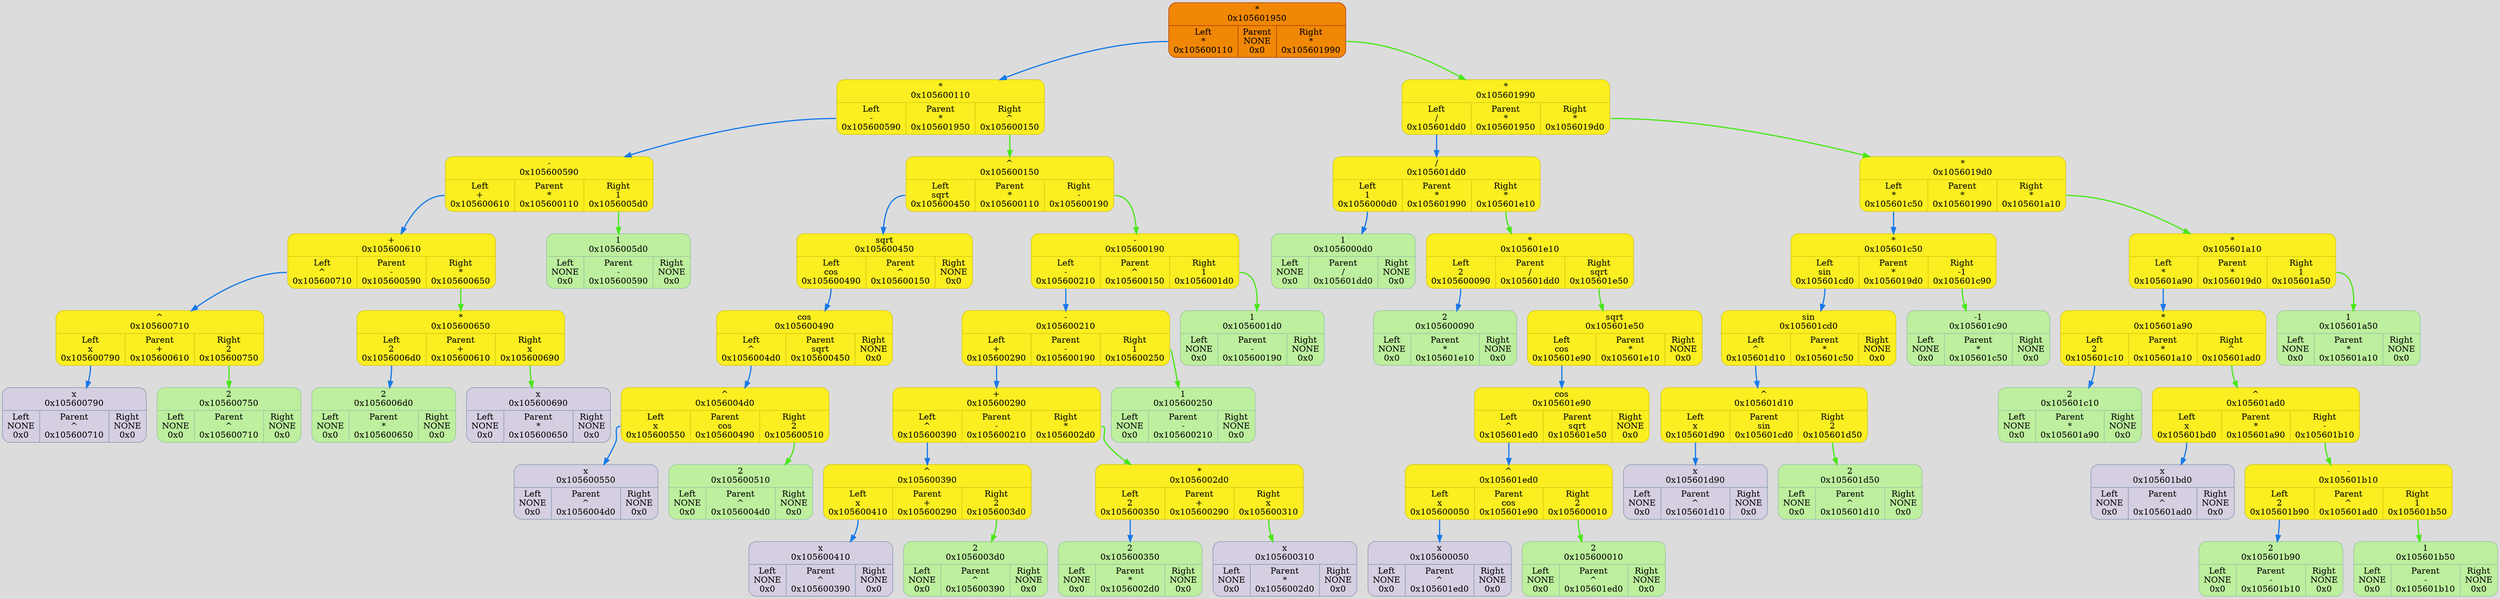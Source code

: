 digraph {
	fontname = "UbuntuMono";
	bgcolor = "#DCDCDC";

	node0x105601950 [ shape = Mrecord; style = filled; fillcolor = "#FBEE21"; color = "#D3C70D"; fontcolor = "#000000"; label = " { *\n0x105601950 | { <left> Left\n*\n0x105600110 | Parent\nNONE\n0x0 | <right> Right\n*\n0x105601990 } } "; ];
	node0x105601950:<left> -> node0x105600110 [ style = "bold"; color = "#187AE8"; label = ""; ];
	node0x105600110 [ shape = Mrecord; style = filled; fillcolor = "#FBEE21"; color = "#D3C70D"; fontcolor = "#000000"; label = " { *\n0x105600110 | { <left> Left\n-\n0x105600590 | Parent\n*\n0x105601950 | <right> Right\n^\n0x105600150 } } "; ];
	node0x105600110:<left> -> node0x105600590 [ style = "bold"; color = "#187AE8"; label = ""; ];
	node0x105600590 [ shape = Mrecord; style = filled; fillcolor = "#FBEE21"; color = "#D3C70D"; fontcolor = "#000000"; label = " { -\n0x105600590 | { <left> Left\n+\n0x105600610 | Parent\n*\n0x105600110 | <right> Right\n1\n0x1056005d0 } } "; ];
	node0x105600590:<left> -> node0x105600610 [ style = "bold"; color = "#187AE8"; label = ""; ];
	node0x105600610 [ shape = Mrecord; style = filled; fillcolor = "#FBEE21"; color = "#D3C70D"; fontcolor = "#000000"; label = " { +\n0x105600610 | { <left> Left\n^\n0x105600710 | Parent\n-\n0x105600590 | <right> Right\n*\n0x105600650 } } "; ];
	node0x105600610:<left> -> node0x105600710 [ style = "bold"; color = "#187AE8"; label = ""; ];
	node0x105600710 [ shape = Mrecord; style = filled; fillcolor = "#FBEE21"; color = "#D3C70D"; fontcolor = "#000000"; label = " { ^\n0x105600710 | { <left> Left\nx\n0x105600790 | Parent\n+\n0x105600610 | <right> Right\n2\n0x105600750 } } "; ];
	node0x105600710:<left> -> node0x105600790 [ style = "bold"; color = "#187AE8"; label = ""; ];
	node0x105600790 [ shape = Mrecord; style = filled; fillcolor = "#D5CFE1"; color = "#8797b2"; fontcolor = "#000000"; label = " { x\n0x105600790 | { <left> Left\nNONE\n0x0 | Parent\n^\n0x105600710 | <right> Right\nNONE\n0x0 } } "; ];
	node0x105601950 [ fillcolor = "#F18805"; color = "#AF3800"; fontcolor = "#000000"; ];
	node0x105600750 [ shape = Mrecord; style = filled; fillcolor = "#BDEF9E"; color = "#99c2a2"; fontcolor = "#000000"; label = " { 2\n0x105600750 | { <left> Left\nNONE\n0x0 | Parent\n^\n0x105600710 | <right> Right\nNONE\n0x0 } } "; ];
	node0x105601950 [ fillcolor = "#F18805"; color = "#AF3800"; fontcolor = "#000000"; ];
	node0x105600710:<right> -> node0x105600750 [ style = "bold"; color = "#48E818"; label = ""; ];
	node0x105601950 [ fillcolor = "#F18805"; color = "#AF3800"; fontcolor = "#000000"; ];
	node0x105600650 [ shape = Mrecord; style = filled; fillcolor = "#FBEE21"; color = "#D3C70D"; fontcolor = "#000000"; label = " { *\n0x105600650 | { <left> Left\n2\n0x1056006d0 | Parent\n+\n0x105600610 | <right> Right\nx\n0x105600690 } } "; ];
	node0x105600650:<left> -> node0x1056006d0 [ style = "bold"; color = "#187AE8"; label = ""; ];
	node0x1056006d0 [ shape = Mrecord; style = filled; fillcolor = "#BDEF9E"; color = "#99c2a2"; fontcolor = "#000000"; label = " { 2\n0x1056006d0 | { <left> Left\nNONE\n0x0 | Parent\n*\n0x105600650 | <right> Right\nNONE\n0x0 } } "; ];
	node0x105601950 [ fillcolor = "#F18805"; color = "#AF3800"; fontcolor = "#000000"; ];
	node0x105600690 [ shape = Mrecord; style = filled; fillcolor = "#D5CFE1"; color = "#8797b2"; fontcolor = "#000000"; label = " { x\n0x105600690 | { <left> Left\nNONE\n0x0 | Parent\n*\n0x105600650 | <right> Right\nNONE\n0x0 } } "; ];
	node0x105601950 [ fillcolor = "#F18805"; color = "#AF3800"; fontcolor = "#000000"; ];
	node0x105600650:<right> -> node0x105600690 [ style = "bold"; color = "#48E818"; label = ""; ];
	node0x105601950 [ fillcolor = "#F18805"; color = "#AF3800"; fontcolor = "#000000"; ];
	node0x105600610:<right> -> node0x105600650 [ style = "bold"; color = "#48E818"; label = ""; ];
	node0x105601950 [ fillcolor = "#F18805"; color = "#AF3800"; fontcolor = "#000000"; ];
	node0x1056005d0 [ shape = Mrecord; style = filled; fillcolor = "#BDEF9E"; color = "#99c2a2"; fontcolor = "#000000"; label = " { 1\n0x1056005d0 | { <left> Left\nNONE\n0x0 | Parent\n-\n0x105600590 | <right> Right\nNONE\n0x0 } } "; ];
	node0x105601950 [ fillcolor = "#F18805"; color = "#AF3800"; fontcolor = "#000000"; ];
	node0x105600590:<right> -> node0x1056005d0 [ style = "bold"; color = "#48E818"; label = ""; ];
	node0x105601950 [ fillcolor = "#F18805"; color = "#AF3800"; fontcolor = "#000000"; ];
	node0x105600150 [ shape = Mrecord; style = filled; fillcolor = "#FBEE21"; color = "#D3C70D"; fontcolor = "#000000"; label = " { ^\n0x105600150 | { <left> Left\nsqrt\n0x105600450 | Parent\n*\n0x105600110 | <right> Right\n-\n0x105600190 } } "; ];
	node0x105600150:<left> -> node0x105600450 [ style = "bold"; color = "#187AE8"; label = ""; ];
	node0x105600450 [ shape = Mrecord; style = filled; fillcolor = "#FBEE21"; color = "#D3C70D"; fontcolor = "#000000"; label = " { sqrt\n0x105600450 | { <left> Left\ncos\n0x105600490 | Parent\n^\n0x105600150 | <right> Right\nNONE\n0x0 } } "; ];
	node0x105600450:<left> -> node0x105600490 [ style = "bold"; color = "#187AE8"; label = ""; ];
	node0x105600490 [ shape = Mrecord; style = filled; fillcolor = "#FBEE21"; color = "#D3C70D"; fontcolor = "#000000"; label = " { cos\n0x105600490 | { <left> Left\n^\n0x1056004d0 | Parent\nsqrt\n0x105600450 | <right> Right\nNONE\n0x0 } } "; ];
	node0x105600490:<left> -> node0x1056004d0 [ style = "bold"; color = "#187AE8"; label = ""; ];
	node0x1056004d0 [ shape = Mrecord; style = filled; fillcolor = "#FBEE21"; color = "#D3C70D"; fontcolor = "#000000"; label = " { ^\n0x1056004d0 | { <left> Left\nx\n0x105600550 | Parent\ncos\n0x105600490 | <right> Right\n2\n0x105600510 } } "; ];
	node0x1056004d0:<left> -> node0x105600550 [ style = "bold"; color = "#187AE8"; label = ""; ];
	node0x105600550 [ shape = Mrecord; style = filled; fillcolor = "#D5CFE1"; color = "#8797b2"; fontcolor = "#000000"; label = " { x\n0x105600550 | { <left> Left\nNONE\n0x0 | Parent\n^\n0x1056004d0 | <right> Right\nNONE\n0x0 } } "; ];
	node0x105601950 [ fillcolor = "#F18805"; color = "#AF3800"; fontcolor = "#000000"; ];
	node0x105600510 [ shape = Mrecord; style = filled; fillcolor = "#BDEF9E"; color = "#99c2a2"; fontcolor = "#000000"; label = " { 2\n0x105600510 | { <left> Left\nNONE\n0x0 | Parent\n^\n0x1056004d0 | <right> Right\nNONE\n0x0 } } "; ];
	node0x105601950 [ fillcolor = "#F18805"; color = "#AF3800"; fontcolor = "#000000"; ];
	node0x1056004d0:<right> -> node0x105600510 [ style = "bold"; color = "#48E818"; label = ""; ];
	node0x105601950 [ fillcolor = "#F18805"; color = "#AF3800"; fontcolor = "#000000"; ];
	node0x105601950 [ fillcolor = "#F18805"; color = "#AF3800"; fontcolor = "#000000"; ];
	node0x105601950 [ fillcolor = "#F18805"; color = "#AF3800"; fontcolor = "#000000"; ];
	node0x105600190 [ shape = Mrecord; style = filled; fillcolor = "#FBEE21"; color = "#D3C70D"; fontcolor = "#000000"; label = " { -\n0x105600190 | { <left> Left\n-\n0x105600210 | Parent\n^\n0x105600150 | <right> Right\n1\n0x1056001d0 } } "; ];
	node0x105600190:<left> -> node0x105600210 [ style = "bold"; color = "#187AE8"; label = ""; ];
	node0x105600210 [ shape = Mrecord; style = filled; fillcolor = "#FBEE21"; color = "#D3C70D"; fontcolor = "#000000"; label = " { -\n0x105600210 | { <left> Left\n+\n0x105600290 | Parent\n-\n0x105600190 | <right> Right\n1\n0x105600250 } } "; ];
	node0x105600210:<left> -> node0x105600290 [ style = "bold"; color = "#187AE8"; label = ""; ];
	node0x105600290 [ shape = Mrecord; style = filled; fillcolor = "#FBEE21"; color = "#D3C70D"; fontcolor = "#000000"; label = " { +\n0x105600290 | { <left> Left\n^\n0x105600390 | Parent\n-\n0x105600210 | <right> Right\n*\n0x1056002d0 } } "; ];
	node0x105600290:<left> -> node0x105600390 [ style = "bold"; color = "#187AE8"; label = ""; ];
	node0x105600390 [ shape = Mrecord; style = filled; fillcolor = "#FBEE21"; color = "#D3C70D"; fontcolor = "#000000"; label = " { ^\n0x105600390 | { <left> Left\nx\n0x105600410 | Parent\n+\n0x105600290 | <right> Right\n2\n0x1056003d0 } } "; ];
	node0x105600390:<left> -> node0x105600410 [ style = "bold"; color = "#187AE8"; label = ""; ];
	node0x105600410 [ shape = Mrecord; style = filled; fillcolor = "#D5CFE1"; color = "#8797b2"; fontcolor = "#000000"; label = " { x\n0x105600410 | { <left> Left\nNONE\n0x0 | Parent\n^\n0x105600390 | <right> Right\nNONE\n0x0 } } "; ];
	node0x105601950 [ fillcolor = "#F18805"; color = "#AF3800"; fontcolor = "#000000"; ];
	node0x1056003d0 [ shape = Mrecord; style = filled; fillcolor = "#BDEF9E"; color = "#99c2a2"; fontcolor = "#000000"; label = " { 2\n0x1056003d0 | { <left> Left\nNONE\n0x0 | Parent\n^\n0x105600390 | <right> Right\nNONE\n0x0 } } "; ];
	node0x105601950 [ fillcolor = "#F18805"; color = "#AF3800"; fontcolor = "#000000"; ];
	node0x105600390:<right> -> node0x1056003d0 [ style = "bold"; color = "#48E818"; label = ""; ];
	node0x105601950 [ fillcolor = "#F18805"; color = "#AF3800"; fontcolor = "#000000"; ];
	node0x1056002d0 [ shape = Mrecord; style = filled; fillcolor = "#FBEE21"; color = "#D3C70D"; fontcolor = "#000000"; label = " { *\n0x1056002d0 | { <left> Left\n2\n0x105600350 | Parent\n+\n0x105600290 | <right> Right\nx\n0x105600310 } } "; ];
	node0x1056002d0:<left> -> node0x105600350 [ style = "bold"; color = "#187AE8"; label = ""; ];
	node0x105600350 [ shape = Mrecord; style = filled; fillcolor = "#BDEF9E"; color = "#99c2a2"; fontcolor = "#000000"; label = " { 2\n0x105600350 | { <left> Left\nNONE\n0x0 | Parent\n*\n0x1056002d0 | <right> Right\nNONE\n0x0 } } "; ];
	node0x105601950 [ fillcolor = "#F18805"; color = "#AF3800"; fontcolor = "#000000"; ];
	node0x105600310 [ shape = Mrecord; style = filled; fillcolor = "#D5CFE1"; color = "#8797b2"; fontcolor = "#000000"; label = " { x\n0x105600310 | { <left> Left\nNONE\n0x0 | Parent\n*\n0x1056002d0 | <right> Right\nNONE\n0x0 } } "; ];
	node0x105601950 [ fillcolor = "#F18805"; color = "#AF3800"; fontcolor = "#000000"; ];
	node0x1056002d0:<right> -> node0x105600310 [ style = "bold"; color = "#48E818"; label = ""; ];
	node0x105601950 [ fillcolor = "#F18805"; color = "#AF3800"; fontcolor = "#000000"; ];
	node0x105600290:<right> -> node0x1056002d0 [ style = "bold"; color = "#48E818"; label = ""; ];
	node0x105601950 [ fillcolor = "#F18805"; color = "#AF3800"; fontcolor = "#000000"; ];
	node0x105600250 [ shape = Mrecord; style = filled; fillcolor = "#BDEF9E"; color = "#99c2a2"; fontcolor = "#000000"; label = " { 1\n0x105600250 | { <left> Left\nNONE\n0x0 | Parent\n-\n0x105600210 | <right> Right\nNONE\n0x0 } } "; ];
	node0x105601950 [ fillcolor = "#F18805"; color = "#AF3800"; fontcolor = "#000000"; ];
	node0x105600210:<right> -> node0x105600250 [ style = "bold"; color = "#48E818"; label = ""; ];
	node0x105601950 [ fillcolor = "#F18805"; color = "#AF3800"; fontcolor = "#000000"; ];
	node0x1056001d0 [ shape = Mrecord; style = filled; fillcolor = "#BDEF9E"; color = "#99c2a2"; fontcolor = "#000000"; label = " { 1\n0x1056001d0 | { <left> Left\nNONE\n0x0 | Parent\n-\n0x105600190 | <right> Right\nNONE\n0x0 } } "; ];
	node0x105601950 [ fillcolor = "#F18805"; color = "#AF3800"; fontcolor = "#000000"; ];
	node0x105600190:<right> -> node0x1056001d0 [ style = "bold"; color = "#48E818"; label = ""; ];
	node0x105601950 [ fillcolor = "#F18805"; color = "#AF3800"; fontcolor = "#000000"; ];
	node0x105600150:<right> -> node0x105600190 [ style = "bold"; color = "#48E818"; label = ""; ];
	node0x105601950 [ fillcolor = "#F18805"; color = "#AF3800"; fontcolor = "#000000"; ];
	node0x105600110:<right> -> node0x105600150 [ style = "bold"; color = "#48E818"; label = ""; ];
	node0x105601950 [ fillcolor = "#F18805"; color = "#AF3800"; fontcolor = "#000000"; ];
	node0x105601990 [ shape = Mrecord; style = filled; fillcolor = "#FBEE21"; color = "#D3C70D"; fontcolor = "#000000"; label = " { *\n0x105601990 | { <left> Left\n/\n0x105601dd0 | Parent\n*\n0x105601950 | <right> Right\n*\n0x1056019d0 } } "; ];
	node0x105601990:<left> -> node0x105601dd0 [ style = "bold"; color = "#187AE8"; label = ""; ];
	node0x105601dd0 [ shape = Mrecord; style = filled; fillcolor = "#FBEE21"; color = "#D3C70D"; fontcolor = "#000000"; label = " { /\n0x105601dd0 | { <left> Left\n1\n0x1056000d0 | Parent\n*\n0x105601990 | <right> Right\n*\n0x105601e10 } } "; ];
	node0x105601dd0:<left> -> node0x1056000d0 [ style = "bold"; color = "#187AE8"; label = ""; ];
	node0x1056000d0 [ shape = Mrecord; style = filled; fillcolor = "#BDEF9E"; color = "#99c2a2"; fontcolor = "#000000"; label = " { 1\n0x1056000d0 | { <left> Left\nNONE\n0x0 | Parent\n/\n0x105601dd0 | <right> Right\nNONE\n0x0 } } "; ];
	node0x105601950 [ fillcolor = "#F18805"; color = "#AF3800"; fontcolor = "#000000"; ];
	node0x105601e10 [ shape = Mrecord; style = filled; fillcolor = "#FBEE21"; color = "#D3C70D"; fontcolor = "#000000"; label = " { *\n0x105601e10 | { <left> Left\n2\n0x105600090 | Parent\n/\n0x105601dd0 | <right> Right\nsqrt\n0x105601e50 } } "; ];
	node0x105601e10:<left> -> node0x105600090 [ style = "bold"; color = "#187AE8"; label = ""; ];
	node0x105600090 [ shape = Mrecord; style = filled; fillcolor = "#BDEF9E"; color = "#99c2a2"; fontcolor = "#000000"; label = " { 2\n0x105600090 | { <left> Left\nNONE\n0x0 | Parent\n*\n0x105601e10 | <right> Right\nNONE\n0x0 } } "; ];
	node0x105601950 [ fillcolor = "#F18805"; color = "#AF3800"; fontcolor = "#000000"; ];
	node0x105601e50 [ shape = Mrecord; style = filled; fillcolor = "#FBEE21"; color = "#D3C70D"; fontcolor = "#000000"; label = " { sqrt\n0x105601e50 | { <left> Left\ncos\n0x105601e90 | Parent\n*\n0x105601e10 | <right> Right\nNONE\n0x0 } } "; ];
	node0x105601e50:<left> -> node0x105601e90 [ style = "bold"; color = "#187AE8"; label = ""; ];
	node0x105601e90 [ shape = Mrecord; style = filled; fillcolor = "#FBEE21"; color = "#D3C70D"; fontcolor = "#000000"; label = " { cos\n0x105601e90 | { <left> Left\n^\n0x105601ed0 | Parent\nsqrt\n0x105601e50 | <right> Right\nNONE\n0x0 } } "; ];
	node0x105601e90:<left> -> node0x105601ed0 [ style = "bold"; color = "#187AE8"; label = ""; ];
	node0x105601ed0 [ shape = Mrecord; style = filled; fillcolor = "#FBEE21"; color = "#D3C70D"; fontcolor = "#000000"; label = " { ^\n0x105601ed0 | { <left> Left\nx\n0x105600050 | Parent\ncos\n0x105601e90 | <right> Right\n2\n0x105600010 } } "; ];
	node0x105601ed0:<left> -> node0x105600050 [ style = "bold"; color = "#187AE8"; label = ""; ];
	node0x105600050 [ shape = Mrecord; style = filled; fillcolor = "#D5CFE1"; color = "#8797b2"; fontcolor = "#000000"; label = " { x\n0x105600050 | { <left> Left\nNONE\n0x0 | Parent\n^\n0x105601ed0 | <right> Right\nNONE\n0x0 } } "; ];
	node0x105601950 [ fillcolor = "#F18805"; color = "#AF3800"; fontcolor = "#000000"; ];
	node0x105600010 [ shape = Mrecord; style = filled; fillcolor = "#BDEF9E"; color = "#99c2a2"; fontcolor = "#000000"; label = " { 2\n0x105600010 | { <left> Left\nNONE\n0x0 | Parent\n^\n0x105601ed0 | <right> Right\nNONE\n0x0 } } "; ];
	node0x105601950 [ fillcolor = "#F18805"; color = "#AF3800"; fontcolor = "#000000"; ];
	node0x105601ed0:<right> -> node0x105600010 [ style = "bold"; color = "#48E818"; label = ""; ];
	node0x105601950 [ fillcolor = "#F18805"; color = "#AF3800"; fontcolor = "#000000"; ];
	node0x105601950 [ fillcolor = "#F18805"; color = "#AF3800"; fontcolor = "#000000"; ];
	node0x105601950 [ fillcolor = "#F18805"; color = "#AF3800"; fontcolor = "#000000"; ];
	node0x105601e10:<right> -> node0x105601e50 [ style = "bold"; color = "#48E818"; label = ""; ];
	node0x105601950 [ fillcolor = "#F18805"; color = "#AF3800"; fontcolor = "#000000"; ];
	node0x105601dd0:<right> -> node0x105601e10 [ style = "bold"; color = "#48E818"; label = ""; ];
	node0x105601950 [ fillcolor = "#F18805"; color = "#AF3800"; fontcolor = "#000000"; ];
	node0x1056019d0 [ shape = Mrecord; style = filled; fillcolor = "#FBEE21"; color = "#D3C70D"; fontcolor = "#000000"; label = " { *\n0x1056019d0 | { <left> Left\n*\n0x105601c50 | Parent\n*\n0x105601990 | <right> Right\n*\n0x105601a10 } } "; ];
	node0x1056019d0:<left> -> node0x105601c50 [ style = "bold"; color = "#187AE8"; label = ""; ];
	node0x105601c50 [ shape = Mrecord; style = filled; fillcolor = "#FBEE21"; color = "#D3C70D"; fontcolor = "#000000"; label = " { *\n0x105601c50 | { <left> Left\nsin\n0x105601cd0 | Parent\n*\n0x1056019d0 | <right> Right\n-1\n0x105601c90 } } "; ];
	node0x105601c50:<left> -> node0x105601cd0 [ style = "bold"; color = "#187AE8"; label = ""; ];
	node0x105601cd0 [ shape = Mrecord; style = filled; fillcolor = "#FBEE21"; color = "#D3C70D"; fontcolor = "#000000"; label = " { sin\n0x105601cd0 | { <left> Left\n^\n0x105601d10 | Parent\n*\n0x105601c50 | <right> Right\nNONE\n0x0 } } "; ];
	node0x105601cd0:<left> -> node0x105601d10 [ style = "bold"; color = "#187AE8"; label = ""; ];
	node0x105601d10 [ shape = Mrecord; style = filled; fillcolor = "#FBEE21"; color = "#D3C70D"; fontcolor = "#000000"; label = " { ^\n0x105601d10 | { <left> Left\nx\n0x105601d90 | Parent\nsin\n0x105601cd0 | <right> Right\n2\n0x105601d50 } } "; ];
	node0x105601d10:<left> -> node0x105601d90 [ style = "bold"; color = "#187AE8"; label = ""; ];
	node0x105601d90 [ shape = Mrecord; style = filled; fillcolor = "#D5CFE1"; color = "#8797b2"; fontcolor = "#000000"; label = " { x\n0x105601d90 | { <left> Left\nNONE\n0x0 | Parent\n^\n0x105601d10 | <right> Right\nNONE\n0x0 } } "; ];
	node0x105601950 [ fillcolor = "#F18805"; color = "#AF3800"; fontcolor = "#000000"; ];
	node0x105601d50 [ shape = Mrecord; style = filled; fillcolor = "#BDEF9E"; color = "#99c2a2"; fontcolor = "#000000"; label = " { 2\n0x105601d50 | { <left> Left\nNONE\n0x0 | Parent\n^\n0x105601d10 | <right> Right\nNONE\n0x0 } } "; ];
	node0x105601950 [ fillcolor = "#F18805"; color = "#AF3800"; fontcolor = "#000000"; ];
	node0x105601d10:<right> -> node0x105601d50 [ style = "bold"; color = "#48E818"; label = ""; ];
	node0x105601950 [ fillcolor = "#F18805"; color = "#AF3800"; fontcolor = "#000000"; ];
	node0x105601950 [ fillcolor = "#F18805"; color = "#AF3800"; fontcolor = "#000000"; ];
	node0x105601c90 [ shape = Mrecord; style = filled; fillcolor = "#BDEF9E"; color = "#99c2a2"; fontcolor = "#000000"; label = " { -1\n0x105601c90 | { <left> Left\nNONE\n0x0 | Parent\n*\n0x105601c50 | <right> Right\nNONE\n0x0 } } "; ];
	node0x105601950 [ fillcolor = "#F18805"; color = "#AF3800"; fontcolor = "#000000"; ];
	node0x105601c50:<right> -> node0x105601c90 [ style = "bold"; color = "#48E818"; label = ""; ];
	node0x105601950 [ fillcolor = "#F18805"; color = "#AF3800"; fontcolor = "#000000"; ];
	node0x105601a10 [ shape = Mrecord; style = filled; fillcolor = "#FBEE21"; color = "#D3C70D"; fontcolor = "#000000"; label = " { *\n0x105601a10 | { <left> Left\n*\n0x105601a90 | Parent\n*\n0x1056019d0 | <right> Right\n1\n0x105601a50 } } "; ];
	node0x105601a10:<left> -> node0x105601a90 [ style = "bold"; color = "#187AE8"; label = ""; ];
	node0x105601a90 [ shape = Mrecord; style = filled; fillcolor = "#FBEE21"; color = "#D3C70D"; fontcolor = "#000000"; label = " { *\n0x105601a90 | { <left> Left\n2\n0x105601c10 | Parent\n*\n0x105601a10 | <right> Right\n^\n0x105601ad0 } } "; ];
	node0x105601a90:<left> -> node0x105601c10 [ style = "bold"; color = "#187AE8"; label = ""; ];
	node0x105601c10 [ shape = Mrecord; style = filled; fillcolor = "#BDEF9E"; color = "#99c2a2"; fontcolor = "#000000"; label = " { 2\n0x105601c10 | { <left> Left\nNONE\n0x0 | Parent\n*\n0x105601a90 | <right> Right\nNONE\n0x0 } } "; ];
	node0x105601950 [ fillcolor = "#F18805"; color = "#AF3800"; fontcolor = "#000000"; ];
	node0x105601ad0 [ shape = Mrecord; style = filled; fillcolor = "#FBEE21"; color = "#D3C70D"; fontcolor = "#000000"; label = " { ^\n0x105601ad0 | { <left> Left\nx\n0x105601bd0 | Parent\n*\n0x105601a90 | <right> Right\n-\n0x105601b10 } } "; ];
	node0x105601ad0:<left> -> node0x105601bd0 [ style = "bold"; color = "#187AE8"; label = ""; ];
	node0x105601bd0 [ shape = Mrecord; style = filled; fillcolor = "#D5CFE1"; color = "#8797b2"; fontcolor = "#000000"; label = " { x\n0x105601bd0 | { <left> Left\nNONE\n0x0 | Parent\n^\n0x105601ad0 | <right> Right\nNONE\n0x0 } } "; ];
	node0x105601950 [ fillcolor = "#F18805"; color = "#AF3800"; fontcolor = "#000000"; ];
	node0x105601b10 [ shape = Mrecord; style = filled; fillcolor = "#FBEE21"; color = "#D3C70D"; fontcolor = "#000000"; label = " { -\n0x105601b10 | { <left> Left\n2\n0x105601b90 | Parent\n^\n0x105601ad0 | <right> Right\n1\n0x105601b50 } } "; ];
	node0x105601b10:<left> -> node0x105601b90 [ style = "bold"; color = "#187AE8"; label = ""; ];
	node0x105601b90 [ shape = Mrecord; style = filled; fillcolor = "#BDEF9E"; color = "#99c2a2"; fontcolor = "#000000"; label = " { 2\n0x105601b90 | { <left> Left\nNONE\n0x0 | Parent\n-\n0x105601b10 | <right> Right\nNONE\n0x0 } } "; ];
	node0x105601950 [ fillcolor = "#F18805"; color = "#AF3800"; fontcolor = "#000000"; ];
	node0x105601b50 [ shape = Mrecord; style = filled; fillcolor = "#BDEF9E"; color = "#99c2a2"; fontcolor = "#000000"; label = " { 1\n0x105601b50 | { <left> Left\nNONE\n0x0 | Parent\n-\n0x105601b10 | <right> Right\nNONE\n0x0 } } "; ];
	node0x105601950 [ fillcolor = "#F18805"; color = "#AF3800"; fontcolor = "#000000"; ];
	node0x105601b10:<right> -> node0x105601b50 [ style = "bold"; color = "#48E818"; label = ""; ];
	node0x105601950 [ fillcolor = "#F18805"; color = "#AF3800"; fontcolor = "#000000"; ];
	node0x105601ad0:<right> -> node0x105601b10 [ style = "bold"; color = "#48E818"; label = ""; ];
	node0x105601950 [ fillcolor = "#F18805"; color = "#AF3800"; fontcolor = "#000000"; ];
	node0x105601a90:<right> -> node0x105601ad0 [ style = "bold"; color = "#48E818"; label = ""; ];
	node0x105601950 [ fillcolor = "#F18805"; color = "#AF3800"; fontcolor = "#000000"; ];
	node0x105601a50 [ shape = Mrecord; style = filled; fillcolor = "#BDEF9E"; color = "#99c2a2"; fontcolor = "#000000"; label = " { 1\n0x105601a50 | { <left> Left\nNONE\n0x0 | Parent\n*\n0x105601a10 | <right> Right\nNONE\n0x0 } } "; ];
	node0x105601950 [ fillcolor = "#F18805"; color = "#AF3800"; fontcolor = "#000000"; ];
	node0x105601a10:<right> -> node0x105601a50 [ style = "bold"; color = "#48E818"; label = ""; ];
	node0x105601950 [ fillcolor = "#F18805"; color = "#AF3800"; fontcolor = "#000000"; ];
	node0x1056019d0:<right> -> node0x105601a10 [ style = "bold"; color = "#48E818"; label = ""; ];
	node0x105601950 [ fillcolor = "#F18805"; color = "#AF3800"; fontcolor = "#000000"; ];
	node0x105601990:<right> -> node0x1056019d0 [ style = "bold"; color = "#48E818"; label = ""; ];
	node0x105601950 [ fillcolor = "#F18805"; color = "#AF3800"; fontcolor = "#000000"; ];
	node0x105601950:<right> -> node0x105601990 [ style = "bold"; color = "#48E818"; label = ""; ];
	node0x105601950 [ fillcolor = "#F18805"; color = "#AF3800"; fontcolor = "#000000"; ];
}
